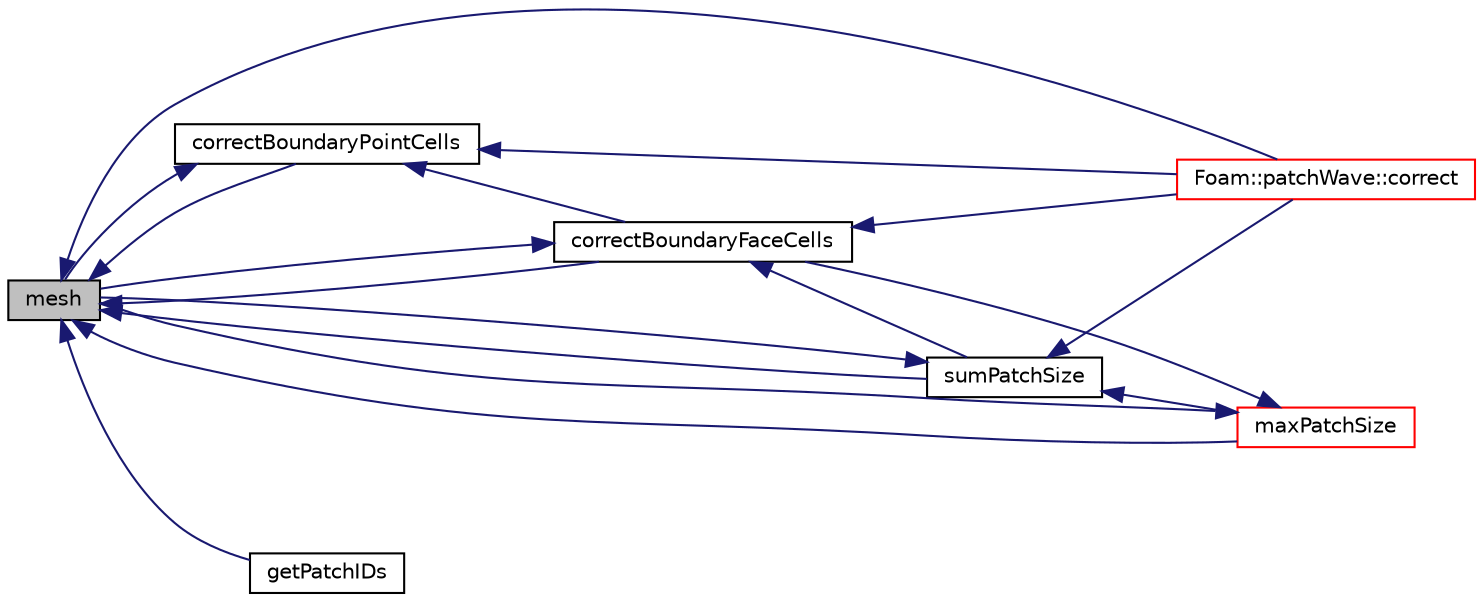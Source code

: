 digraph "mesh"
{
  bgcolor="transparent";
  edge [fontname="Helvetica",fontsize="10",labelfontname="Helvetica",labelfontsize="10"];
  node [fontname="Helvetica",fontsize="10",shape=record];
  rankdir="LR";
  Node1 [label="mesh",height=0.2,width=0.4,color="black", fillcolor="grey75", style="filled", fontcolor="black"];
  Node1 -> Node2 [dir="back",color="midnightblue",fontsize="10",style="solid",fontname="Helvetica"];
  Node2 [label="Foam::patchWave::correct",height=0.2,width=0.4,color="red",URL="$a01859.html#a3ae44b28050c3aa494c1d8e18cf618c1",tooltip="Correct for mesh geom/topo changes. "];
  Node1 -> Node3 [dir="back",color="midnightblue",fontsize="10",style="solid",fontname="Helvetica"];
  Node3 [label="correctBoundaryFaceCells",height=0.2,width=0.4,color="black",URL="$a00206.html#a5198bdca2e34eb1b084a525b90740576",tooltip="Correct all cells connected to boundary (via face). Sets values in. "];
  Node3 -> Node4 [dir="back",color="midnightblue",fontsize="10",style="solid",fontname="Helvetica"];
  Node4 [label="sumPatchSize",height=0.2,width=0.4,color="black",URL="$a00206.html#ad24aa3f8f45e32efb6f983ba75205bed",tooltip="Sum of patch sizes (out of supplied subset of patches). "];
  Node4 -> Node5 [dir="back",color="midnightblue",fontsize="10",style="solid",fontname="Helvetica"];
  Node5 [label="maxPatchSize",height=0.2,width=0.4,color="red",URL="$a00206.html#a9dbd26fb9886d27b927f529e84960b1d",tooltip="Size of largest patch (out of supplied subset of patches) "];
  Node5 -> Node3 [dir="back",color="midnightblue",fontsize="10",style="solid",fontname="Helvetica"];
  Node5 -> Node1 [dir="back",color="midnightblue",fontsize="10",style="solid",fontname="Helvetica"];
  Node4 -> Node1 [dir="back",color="midnightblue",fontsize="10",style="solid",fontname="Helvetica"];
  Node4 -> Node2 [dir="back",color="midnightblue",fontsize="10",style="solid",fontname="Helvetica"];
  Node3 -> Node1 [dir="back",color="midnightblue",fontsize="10",style="solid",fontname="Helvetica"];
  Node3 -> Node2 [dir="back",color="midnightblue",fontsize="10",style="solid",fontname="Helvetica"];
  Node1 -> Node6 [dir="back",color="midnightblue",fontsize="10",style="solid",fontname="Helvetica"];
  Node6 [label="correctBoundaryPointCells",height=0.2,width=0.4,color="black",URL="$a00206.html#a7438151f39b383ddccb8cb95cf77202f",tooltip="Correct all cells connected to wall (via point). Sets values in. "];
  Node6 -> Node3 [dir="back",color="midnightblue",fontsize="10",style="solid",fontname="Helvetica"];
  Node6 -> Node1 [dir="back",color="midnightblue",fontsize="10",style="solid",fontname="Helvetica"];
  Node6 -> Node2 [dir="back",color="midnightblue",fontsize="10",style="solid",fontname="Helvetica"];
  Node1 -> Node7 [dir="back",color="midnightblue",fontsize="10",style="solid",fontname="Helvetica"];
  Node7 [label="getPatchIDs",height=0.2,width=0.4,color="black",URL="$a00206.html#a07faae1ec79aa0d3b36feaa3224d1113",tooltip="Return the set of patch IDs corresponding to the given names. "];
  Node1 -> Node5 [dir="back",color="midnightblue",fontsize="10",style="solid",fontname="Helvetica"];
  Node1 -> Node4 [dir="back",color="midnightblue",fontsize="10",style="solid",fontname="Helvetica"];
}
